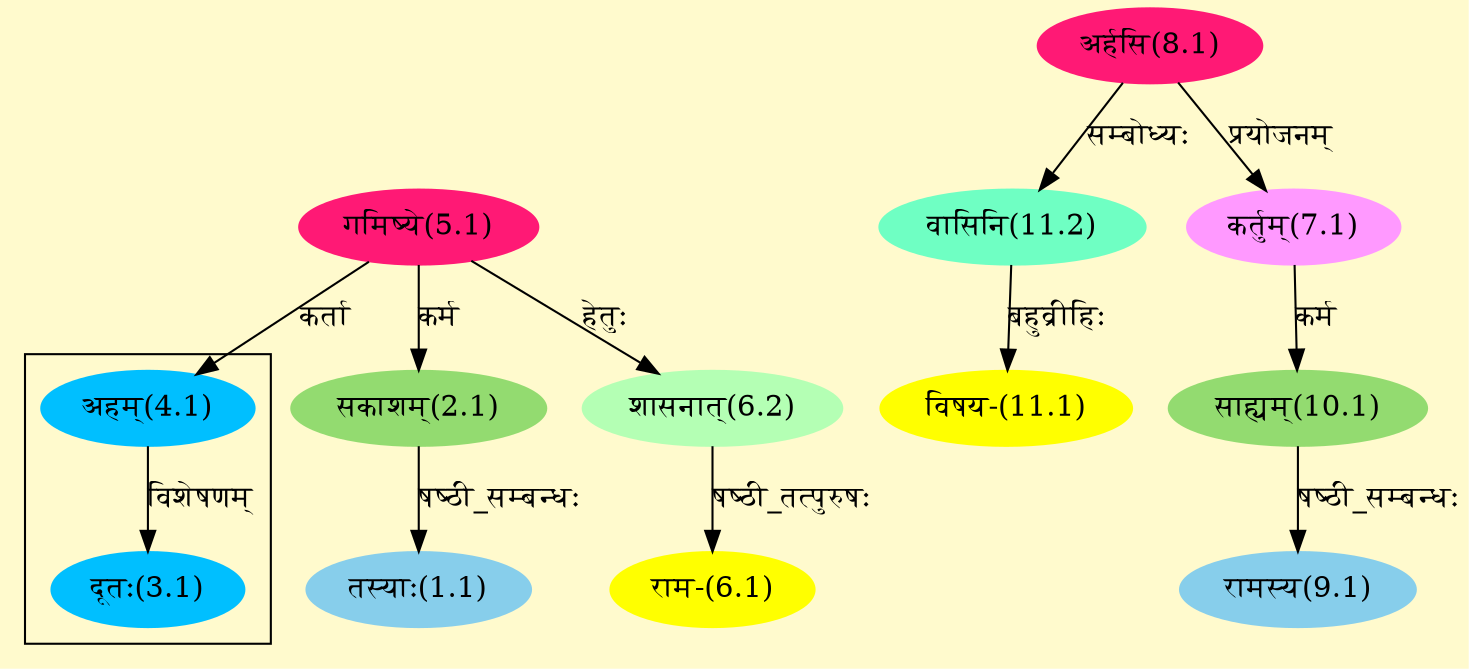digraph G{
rankdir=BT;
 compound=true;
 bgcolor="lemonchiffon1";

subgraph cluster_1{
Node3_1 [style=filled, color="#00BFFF" label = "दूतः(3.1)"]
Node4_1 [style=filled, color="#00BFFF" label = "अहम्(4.1)"]

}
Node1_1 [style=filled, color="#87CEEB" label = "तस्याः(1.1)"]
Node2_1 [style=filled, color="#93DB70" label = "सकाशम्(2.1)"]
Node5_1 [style=filled, color="#FF1975" label = "गमिष्ये(5.1)"]
Node4_1 [style=filled, color="#00BFFF" label = "अहम्(4.1)"]
Node [style=filled, color="" label = "()"]
Node6_1 [style=filled, color="#FFFF00" label = "राम-(6.1)"]
Node6_2 [style=filled, color="#B4FFB4" label = "शासनात्(6.2)"]
Node7_1 [style=filled, color="#FF99FF" label = "कर्तुम्(7.1)"]
Node8_1 [style=filled, color="#FF1975" label = "अर्हसि(8.1)"]
Node9_1 [style=filled, color="#87CEEB" label = "रामस्य(9.1)"]
Node10_1 [style=filled, color="#93DB70" label = "साह्यम्(10.1)"]
Node11_1 [style=filled, color="#FFFF00" label = "विषय-(11.1)"]
Node11_2 [style=filled, color="#6FFFC3" label = "वासिनि(11.2)"]
/* Start of Relations section */

Node1_1 -> Node2_1 [  label="षष्ठी_सम्बन्धः"  dir="back" ]
Node2_1 -> Node5_1 [  label="कर्म"  dir="back" ]
Node3_1 -> Node4_1 [  label="विशेषणम्"  dir="back" ]
Node4_1 -> Node5_1 [  label="कर्ता"  dir="back" ]
Node6_1 -> Node6_2 [  label="षष्ठी_तत्पुरुषः"  dir="back" ]
Node6_2 -> Node5_1 [  label="हेतुः"  dir="back" ]
Node7_1 -> Node8_1 [  label="प्रयोजनम्"  dir="back" ]
Node9_1 -> Node10_1 [  label="षष्ठी_सम्बन्धः"  dir="back" ]
Node10_1 -> Node7_1 [  label="कर्म"  dir="back" ]
Node11_1 -> Node11_2 [  label="बहुव्रीहिः"  dir="back" ]
Node11_2 -> Node8_1 [  label="सम्बोध्यः"  dir="back" ]
}
